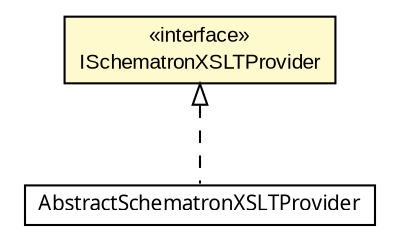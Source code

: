 #!/usr/local/bin/dot
#
# Class diagram 
# Generated by UMLGraph version 5.1 (http://www.umlgraph.org/)
#

digraph G {
	edge [fontname="arial",fontsize=10,labelfontname="arial",labelfontsize=10];
	node [fontname="arial",fontsize=10,shape=plaintext];
	nodesep=0.25;
	ranksep=0.5;
	// com.helger.schematron.xslt.ISchematronXSLTProvider
	c13569 [label=<<table title="com.helger.schematron.xslt.ISchematronXSLTProvider" border="0" cellborder="1" cellspacing="0" cellpadding="2" port="p" bgcolor="lemonChiffon" href="./ISchematronXSLTProvider.html">
		<tr><td><table border="0" cellspacing="0" cellpadding="1">
<tr><td align="center" balign="center"> &#171;interface&#187; </td></tr>
<tr><td align="center" balign="center"> ISchematronXSLTProvider </td></tr>
		</table></td></tr>
		</table>>, fontname="arial", fontcolor="black", fontsize=10.0];
	// com.helger.schematron.xslt.AbstractSchematronXSLTProvider
	c13571 [label=<<table title="com.helger.schematron.xslt.AbstractSchematronXSLTProvider" border="0" cellborder="1" cellspacing="0" cellpadding="2" port="p" href="./AbstractSchematronXSLTProvider.html">
		<tr><td><table border="0" cellspacing="0" cellpadding="1">
<tr><td align="center" balign="center"><font face="ariali"> AbstractSchematronXSLTProvider </font></td></tr>
		</table></td></tr>
		</table>>, fontname="arial", fontcolor="black", fontsize=10.0];
	//com.helger.schematron.xslt.AbstractSchematronXSLTProvider implements com.helger.schematron.xslt.ISchematronXSLTProvider
	c13569:p -> c13571:p [dir=back,arrowtail=empty,style=dashed];
}

